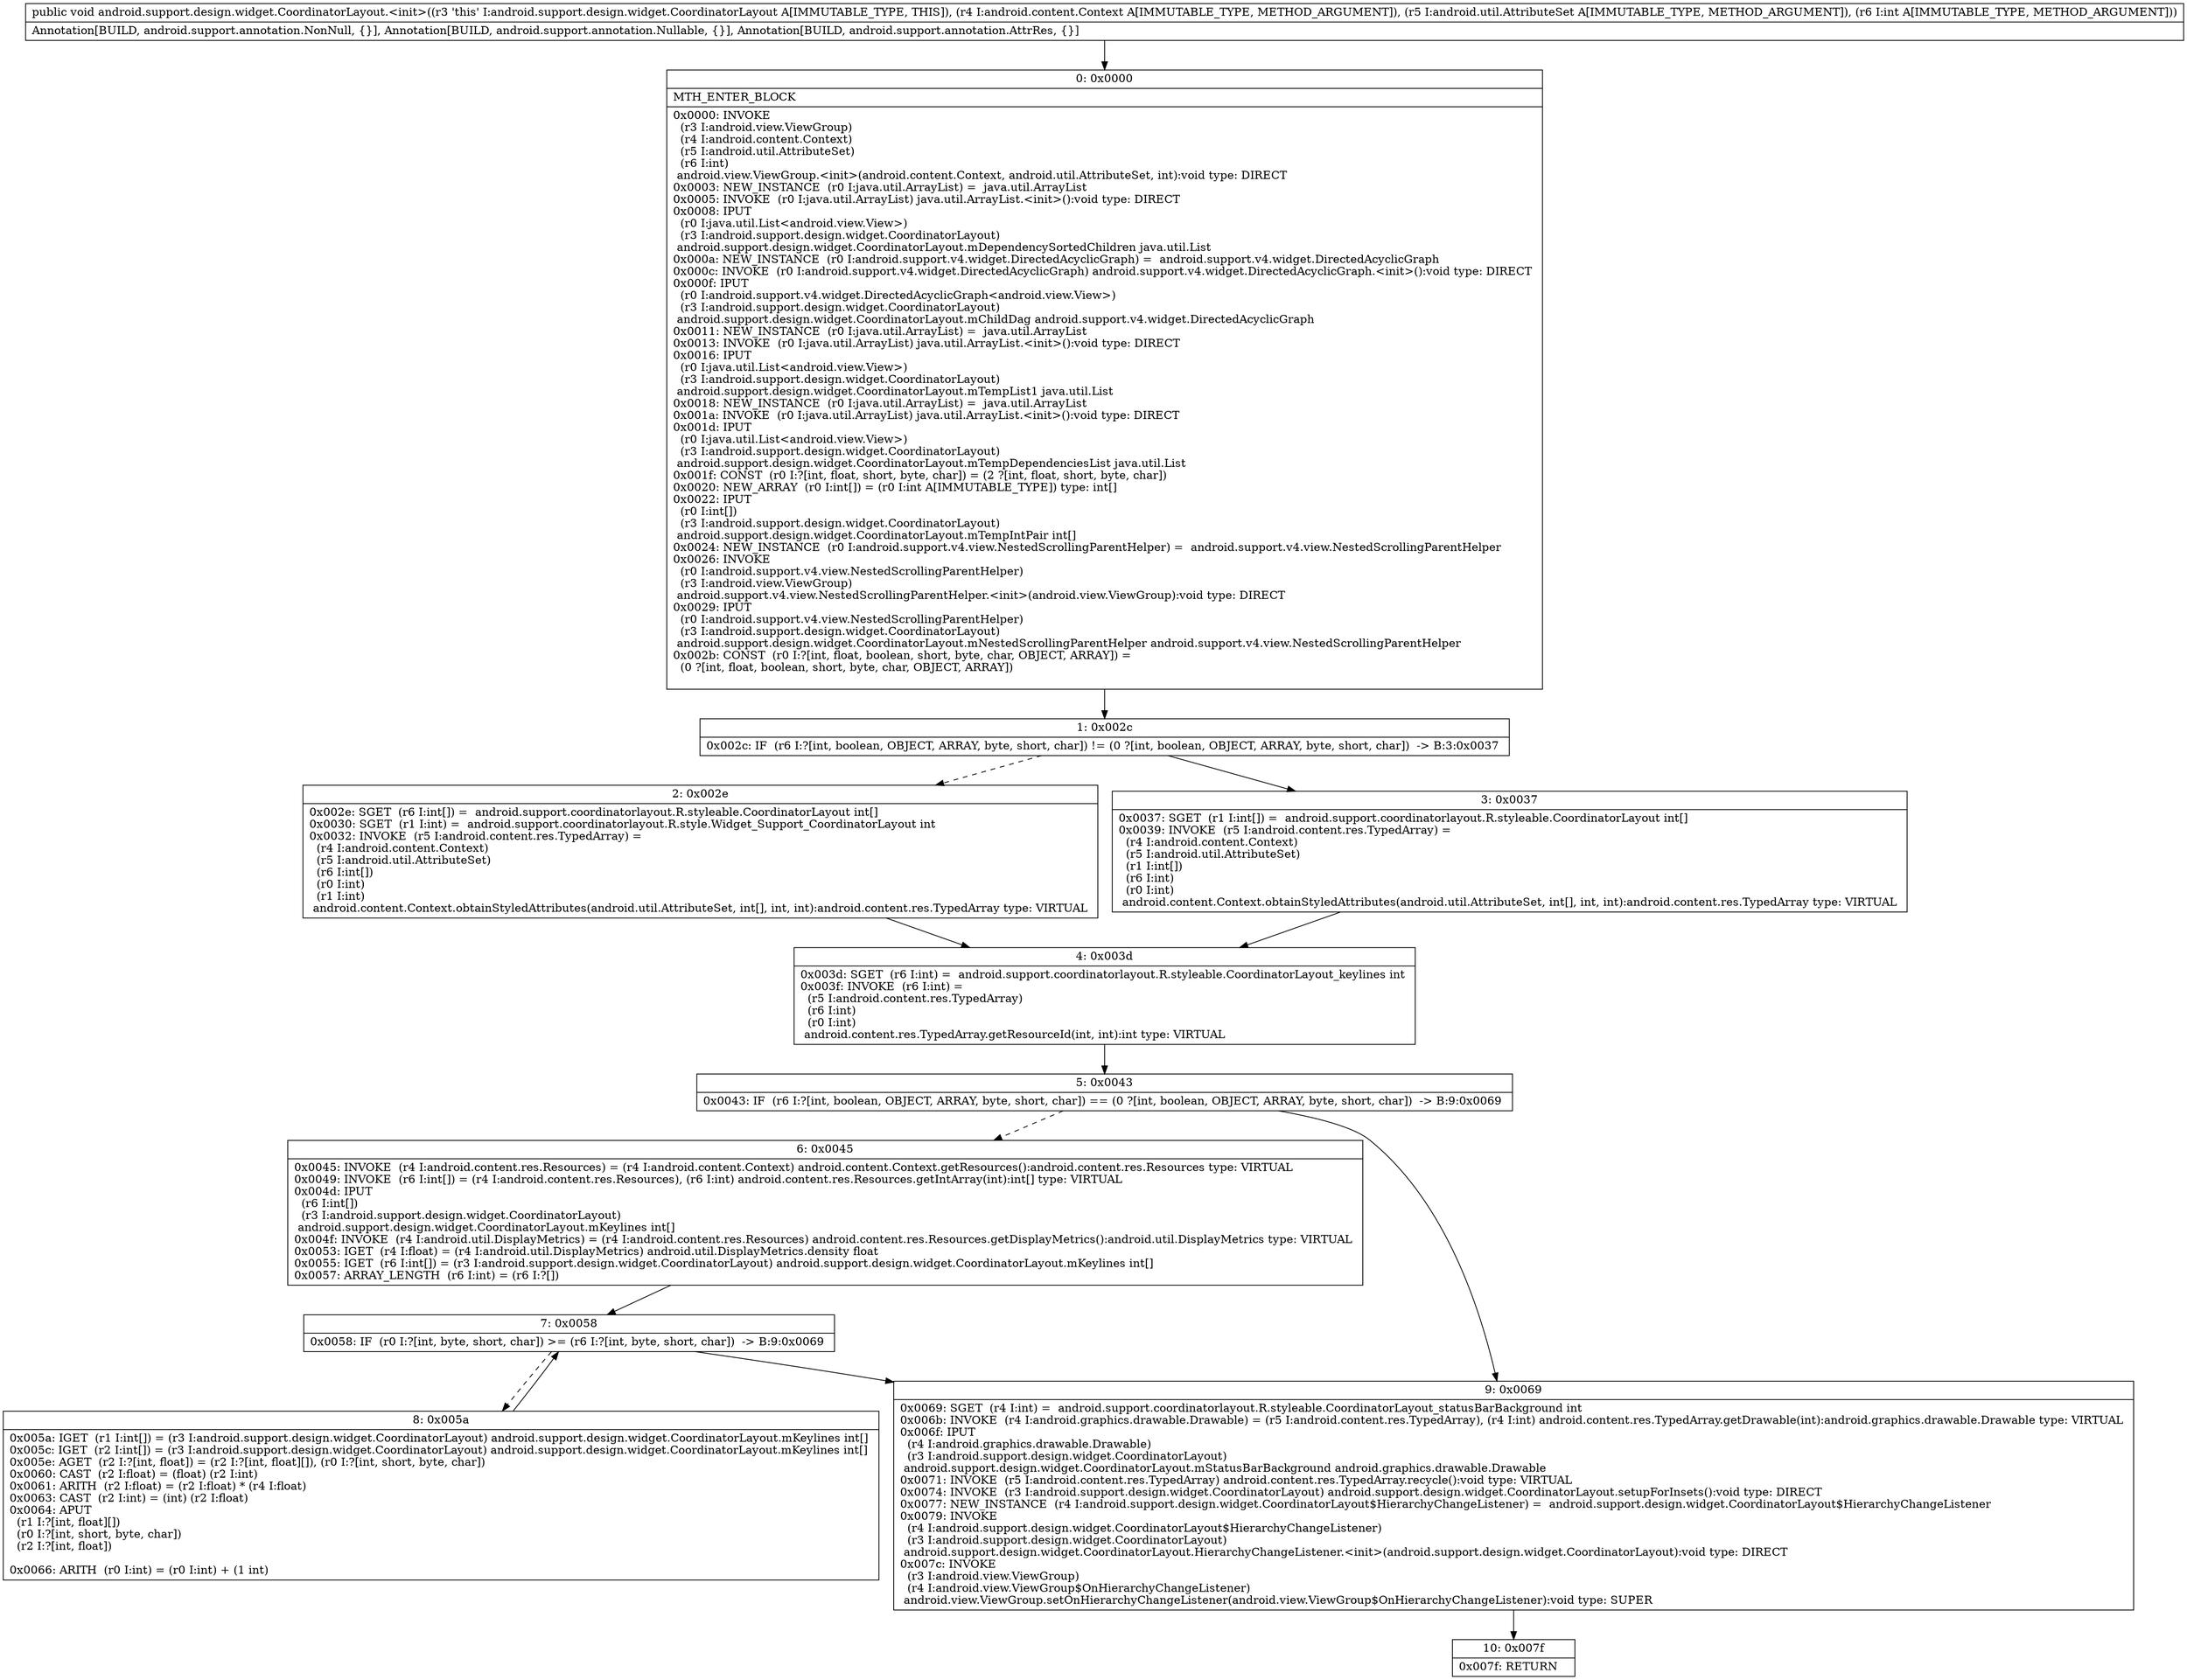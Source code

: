 digraph "CFG forandroid.support.design.widget.CoordinatorLayout.\<init\>(Landroid\/content\/Context;Landroid\/util\/AttributeSet;I)V" {
Node_0 [shape=record,label="{0\:\ 0x0000|MTH_ENTER_BLOCK\l|0x0000: INVOKE  \l  (r3 I:android.view.ViewGroup)\l  (r4 I:android.content.Context)\l  (r5 I:android.util.AttributeSet)\l  (r6 I:int)\l android.view.ViewGroup.\<init\>(android.content.Context, android.util.AttributeSet, int):void type: DIRECT \l0x0003: NEW_INSTANCE  (r0 I:java.util.ArrayList) =  java.util.ArrayList \l0x0005: INVOKE  (r0 I:java.util.ArrayList) java.util.ArrayList.\<init\>():void type: DIRECT \l0x0008: IPUT  \l  (r0 I:java.util.List\<android.view.View\>)\l  (r3 I:android.support.design.widget.CoordinatorLayout)\l android.support.design.widget.CoordinatorLayout.mDependencySortedChildren java.util.List \l0x000a: NEW_INSTANCE  (r0 I:android.support.v4.widget.DirectedAcyclicGraph) =  android.support.v4.widget.DirectedAcyclicGraph \l0x000c: INVOKE  (r0 I:android.support.v4.widget.DirectedAcyclicGraph) android.support.v4.widget.DirectedAcyclicGraph.\<init\>():void type: DIRECT \l0x000f: IPUT  \l  (r0 I:android.support.v4.widget.DirectedAcyclicGraph\<android.view.View\>)\l  (r3 I:android.support.design.widget.CoordinatorLayout)\l android.support.design.widget.CoordinatorLayout.mChildDag android.support.v4.widget.DirectedAcyclicGraph \l0x0011: NEW_INSTANCE  (r0 I:java.util.ArrayList) =  java.util.ArrayList \l0x0013: INVOKE  (r0 I:java.util.ArrayList) java.util.ArrayList.\<init\>():void type: DIRECT \l0x0016: IPUT  \l  (r0 I:java.util.List\<android.view.View\>)\l  (r3 I:android.support.design.widget.CoordinatorLayout)\l android.support.design.widget.CoordinatorLayout.mTempList1 java.util.List \l0x0018: NEW_INSTANCE  (r0 I:java.util.ArrayList) =  java.util.ArrayList \l0x001a: INVOKE  (r0 I:java.util.ArrayList) java.util.ArrayList.\<init\>():void type: DIRECT \l0x001d: IPUT  \l  (r0 I:java.util.List\<android.view.View\>)\l  (r3 I:android.support.design.widget.CoordinatorLayout)\l android.support.design.widget.CoordinatorLayout.mTempDependenciesList java.util.List \l0x001f: CONST  (r0 I:?[int, float, short, byte, char]) = (2 ?[int, float, short, byte, char]) \l0x0020: NEW_ARRAY  (r0 I:int[]) = (r0 I:int A[IMMUTABLE_TYPE]) type: int[] \l0x0022: IPUT  \l  (r0 I:int[])\l  (r3 I:android.support.design.widget.CoordinatorLayout)\l android.support.design.widget.CoordinatorLayout.mTempIntPair int[] \l0x0024: NEW_INSTANCE  (r0 I:android.support.v4.view.NestedScrollingParentHelper) =  android.support.v4.view.NestedScrollingParentHelper \l0x0026: INVOKE  \l  (r0 I:android.support.v4.view.NestedScrollingParentHelper)\l  (r3 I:android.view.ViewGroup)\l android.support.v4.view.NestedScrollingParentHelper.\<init\>(android.view.ViewGroup):void type: DIRECT \l0x0029: IPUT  \l  (r0 I:android.support.v4.view.NestedScrollingParentHelper)\l  (r3 I:android.support.design.widget.CoordinatorLayout)\l android.support.design.widget.CoordinatorLayout.mNestedScrollingParentHelper android.support.v4.view.NestedScrollingParentHelper \l0x002b: CONST  (r0 I:?[int, float, boolean, short, byte, char, OBJECT, ARRAY]) = \l  (0 ?[int, float, boolean, short, byte, char, OBJECT, ARRAY])\l \l}"];
Node_1 [shape=record,label="{1\:\ 0x002c|0x002c: IF  (r6 I:?[int, boolean, OBJECT, ARRAY, byte, short, char]) != (0 ?[int, boolean, OBJECT, ARRAY, byte, short, char])  \-\> B:3:0x0037 \l}"];
Node_2 [shape=record,label="{2\:\ 0x002e|0x002e: SGET  (r6 I:int[]) =  android.support.coordinatorlayout.R.styleable.CoordinatorLayout int[] \l0x0030: SGET  (r1 I:int) =  android.support.coordinatorlayout.R.style.Widget_Support_CoordinatorLayout int \l0x0032: INVOKE  (r5 I:android.content.res.TypedArray) = \l  (r4 I:android.content.Context)\l  (r5 I:android.util.AttributeSet)\l  (r6 I:int[])\l  (r0 I:int)\l  (r1 I:int)\l android.content.Context.obtainStyledAttributes(android.util.AttributeSet, int[], int, int):android.content.res.TypedArray type: VIRTUAL \l}"];
Node_3 [shape=record,label="{3\:\ 0x0037|0x0037: SGET  (r1 I:int[]) =  android.support.coordinatorlayout.R.styleable.CoordinatorLayout int[] \l0x0039: INVOKE  (r5 I:android.content.res.TypedArray) = \l  (r4 I:android.content.Context)\l  (r5 I:android.util.AttributeSet)\l  (r1 I:int[])\l  (r6 I:int)\l  (r0 I:int)\l android.content.Context.obtainStyledAttributes(android.util.AttributeSet, int[], int, int):android.content.res.TypedArray type: VIRTUAL \l}"];
Node_4 [shape=record,label="{4\:\ 0x003d|0x003d: SGET  (r6 I:int) =  android.support.coordinatorlayout.R.styleable.CoordinatorLayout_keylines int \l0x003f: INVOKE  (r6 I:int) = \l  (r5 I:android.content.res.TypedArray)\l  (r6 I:int)\l  (r0 I:int)\l android.content.res.TypedArray.getResourceId(int, int):int type: VIRTUAL \l}"];
Node_5 [shape=record,label="{5\:\ 0x0043|0x0043: IF  (r6 I:?[int, boolean, OBJECT, ARRAY, byte, short, char]) == (0 ?[int, boolean, OBJECT, ARRAY, byte, short, char])  \-\> B:9:0x0069 \l}"];
Node_6 [shape=record,label="{6\:\ 0x0045|0x0045: INVOKE  (r4 I:android.content.res.Resources) = (r4 I:android.content.Context) android.content.Context.getResources():android.content.res.Resources type: VIRTUAL \l0x0049: INVOKE  (r6 I:int[]) = (r4 I:android.content.res.Resources), (r6 I:int) android.content.res.Resources.getIntArray(int):int[] type: VIRTUAL \l0x004d: IPUT  \l  (r6 I:int[])\l  (r3 I:android.support.design.widget.CoordinatorLayout)\l android.support.design.widget.CoordinatorLayout.mKeylines int[] \l0x004f: INVOKE  (r4 I:android.util.DisplayMetrics) = (r4 I:android.content.res.Resources) android.content.res.Resources.getDisplayMetrics():android.util.DisplayMetrics type: VIRTUAL \l0x0053: IGET  (r4 I:float) = (r4 I:android.util.DisplayMetrics) android.util.DisplayMetrics.density float \l0x0055: IGET  (r6 I:int[]) = (r3 I:android.support.design.widget.CoordinatorLayout) android.support.design.widget.CoordinatorLayout.mKeylines int[] \l0x0057: ARRAY_LENGTH  (r6 I:int) = (r6 I:?[]) \l}"];
Node_7 [shape=record,label="{7\:\ 0x0058|0x0058: IF  (r0 I:?[int, byte, short, char]) \>= (r6 I:?[int, byte, short, char])  \-\> B:9:0x0069 \l}"];
Node_8 [shape=record,label="{8\:\ 0x005a|0x005a: IGET  (r1 I:int[]) = (r3 I:android.support.design.widget.CoordinatorLayout) android.support.design.widget.CoordinatorLayout.mKeylines int[] \l0x005c: IGET  (r2 I:int[]) = (r3 I:android.support.design.widget.CoordinatorLayout) android.support.design.widget.CoordinatorLayout.mKeylines int[] \l0x005e: AGET  (r2 I:?[int, float]) = (r2 I:?[int, float][]), (r0 I:?[int, short, byte, char]) \l0x0060: CAST  (r2 I:float) = (float) (r2 I:int) \l0x0061: ARITH  (r2 I:float) = (r2 I:float) * (r4 I:float) \l0x0063: CAST  (r2 I:int) = (int) (r2 I:float) \l0x0064: APUT  \l  (r1 I:?[int, float][])\l  (r0 I:?[int, short, byte, char])\l  (r2 I:?[int, float])\l \l0x0066: ARITH  (r0 I:int) = (r0 I:int) + (1 int) \l}"];
Node_9 [shape=record,label="{9\:\ 0x0069|0x0069: SGET  (r4 I:int) =  android.support.coordinatorlayout.R.styleable.CoordinatorLayout_statusBarBackground int \l0x006b: INVOKE  (r4 I:android.graphics.drawable.Drawable) = (r5 I:android.content.res.TypedArray), (r4 I:int) android.content.res.TypedArray.getDrawable(int):android.graphics.drawable.Drawable type: VIRTUAL \l0x006f: IPUT  \l  (r4 I:android.graphics.drawable.Drawable)\l  (r3 I:android.support.design.widget.CoordinatorLayout)\l android.support.design.widget.CoordinatorLayout.mStatusBarBackground android.graphics.drawable.Drawable \l0x0071: INVOKE  (r5 I:android.content.res.TypedArray) android.content.res.TypedArray.recycle():void type: VIRTUAL \l0x0074: INVOKE  (r3 I:android.support.design.widget.CoordinatorLayout) android.support.design.widget.CoordinatorLayout.setupForInsets():void type: DIRECT \l0x0077: NEW_INSTANCE  (r4 I:android.support.design.widget.CoordinatorLayout$HierarchyChangeListener) =  android.support.design.widget.CoordinatorLayout$HierarchyChangeListener \l0x0079: INVOKE  \l  (r4 I:android.support.design.widget.CoordinatorLayout$HierarchyChangeListener)\l  (r3 I:android.support.design.widget.CoordinatorLayout)\l android.support.design.widget.CoordinatorLayout.HierarchyChangeListener.\<init\>(android.support.design.widget.CoordinatorLayout):void type: DIRECT \l0x007c: INVOKE  \l  (r3 I:android.view.ViewGroup)\l  (r4 I:android.view.ViewGroup$OnHierarchyChangeListener)\l android.view.ViewGroup.setOnHierarchyChangeListener(android.view.ViewGroup$OnHierarchyChangeListener):void type: SUPER \l}"];
Node_10 [shape=record,label="{10\:\ 0x007f|0x007f: RETURN   \l}"];
MethodNode[shape=record,label="{public void android.support.design.widget.CoordinatorLayout.\<init\>((r3 'this' I:android.support.design.widget.CoordinatorLayout A[IMMUTABLE_TYPE, THIS]), (r4 I:android.content.Context A[IMMUTABLE_TYPE, METHOD_ARGUMENT]), (r5 I:android.util.AttributeSet A[IMMUTABLE_TYPE, METHOD_ARGUMENT]), (r6 I:int A[IMMUTABLE_TYPE, METHOD_ARGUMENT]))  | Annotation[BUILD, android.support.annotation.NonNull, \{\}], Annotation[BUILD, android.support.annotation.Nullable, \{\}], Annotation[BUILD, android.support.annotation.AttrRes, \{\}]\l}"];
MethodNode -> Node_0;
Node_0 -> Node_1;
Node_1 -> Node_2[style=dashed];
Node_1 -> Node_3;
Node_2 -> Node_4;
Node_3 -> Node_4;
Node_4 -> Node_5;
Node_5 -> Node_6[style=dashed];
Node_5 -> Node_9;
Node_6 -> Node_7;
Node_7 -> Node_8[style=dashed];
Node_7 -> Node_9;
Node_8 -> Node_7;
Node_9 -> Node_10;
}

